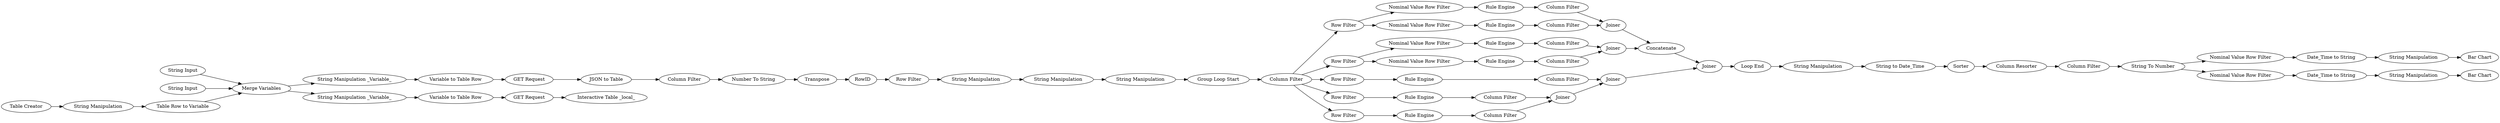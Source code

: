 digraph {
	"-1077124658195862620_79" [label="JSON to Table"]
	"-1986406444806578604_554" [label="String Manipulation _Variable_"]
	"2694342196689320140_352" [label="Rule Engine"]
	"2694342196689320140_363" [label="Column Filter"]
	"-1077124658195862620_84" [label=RowID]
	"-1986406444806578604_572" [label="Nominal Value Row Filter"]
	"2694342196689320140_392" [label="Row Filter"]
	"2694342196689320140_370" [label="Loop End"]
	"-1986406444806578604_566" [label="Variable to Table Row"]
	"2694342196689320140_386" [label="Rule Engine"]
	"-1986406444806578604_556" [label="String Input"]
	"2694342196689320140_356" [label="Rule Engine"]
	"2694342196689320140_368" [label=Joiner]
	"2694342196689320140_396" [label="Rule Engine"]
	"-1986406444806578604_565" [label="String Manipulation _Variable_"]
	"-1986406444806578604_583" [label="Bar Chart"]
	"2694342196689320140_393" [label=Joiner]
	"2694342196689320140_402" [label="Row Filter"]
	"2694342196689320140_398" [label="Column Filter"]
	"-1077124658195862620_85" [label="Row Filter"]
	"-1986406444806578604_560" [label="Table Creator"]
	"-1986406444806578604_579" [label="String Manipulation"]
	"2694342196689320140_387" [label="Rule Engine"]
	"2694342196689320140_401" [label=Joiner]
	"-1077124658195862620_96" [label="String Manipulation"]
	"2694342196689320140_355" [label="Row Filter"]
	"-1986406444806578604_576" [label="Date_Time to String"]
	"-1986406444806578604_574" [label="Interactive Table _local_"]
	"-1986406444806578604_558" [label="String Input"]
	"2694342196689320140_403" [label=Concatenate]
	"2694342196689320140_389" [label="Nominal Value Row Filter"]
	"-1077124658195862620_423" [label="Column Resorter"]
	"2694342196689320140_365" [label="Column Filter"]
	"-1077124658195862620_418" [label="String to Date_Time"]
	"-1986406444806578604_559" [label="String Manipulation"]
	"2694342196689320140_385" [label="Column Filter"]
	"-1986406444806578604_577" [label="Bar Chart"]
	"2694342196689320140_397" [label="Rule Engine"]
	"-1986406444806578604_581" [label="Date_Time to String"]
	"-1986406444806578604_582" [label="String Manipulation"]
	"-1986406444806578604_552" [label="GET Request"]
	"-1986406444806578604_562" [label="GET Request"]
	"-1986406444806578604_567" [label="Variable to Table Row"]
	"-1077124658195862620_94" [label="String Manipulation"]
	"2694342196689320140_399" [label="Nominal Value Row Filter"]
	"2694342196689320140_400" [label="Nominal Value Row Filter"]
	"-1986406444806578604_569" [label="Table Row to Variable"]
	"-1077124658195862620_95" [label="String Manipulation"]
	"2694342196689320140_388" [label="Column Filter"]
	"2694342196689320140_347" [label="Group Loop Start"]
	"-1077124658195862620_425" [label="String To Number"]
	"2694342196689320140_351" [label="Row Filter"]
	"2694342196689320140_391" [label="Nominal Value Row Filter"]
	"2694342196689320140_362" [label="Column Filter"]
	"-1077124658195862620_422" [label="Number To String"]
	"-1077124658195862620_83" [label=Transpose]
	"-1077124658195862620_424" [label="Column Filter"]
	"2694342196689320140_394" [label=Joiner]
	"2694342196689320140_361" [label=Joiner]
	"2694342196689320140_395" [label="Column Filter"]
	"-1077124658195862620_82" [label="Column Filter"]
	"-1986406444806578604_573" [label="Merge Variables"]
	"2694342196689320140_348" [label="Row Filter"]
	"-1077124658195862620_420" [label=Sorter]
	"-1986406444806578604_580" [label="Nominal Value Row Filter"]
	"2694342196689320140_349" [label="Column Filter"]
	"-1077124658195862620_419" [label="String Manipulation"]
	"2694342196689320140_350" [label="Rule Engine"]
	"2694342196689320140_392" -> "2694342196689320140_389"
	"-1986406444806578604_582" -> "-1986406444806578604_583"
	"2694342196689320140_385" -> "2694342196689320140_394"
	"2694342196689320140_398" -> "2694342196689320140_401"
	"2694342196689320140_368" -> "2694342196689320140_393"
	"2694342196689320140_397" -> "2694342196689320140_395"
	"-1986406444806578604_579" -> "-1986406444806578604_577"
	"2694342196689320140_349" -> "2694342196689320140_351"
	"-1077124658195862620_425" -> "-1986406444806578604_572"
	"2694342196689320140_394" -> "2694342196689320140_403"
	"-1077124658195862620_79" -> "-1077124658195862620_82"
	"2694342196689320140_365" -> "2694342196689320140_368"
	"-1077124658195862620_84" -> "-1077124658195862620_85"
	"-1077124658195862620_424" -> "-1077124658195862620_425"
	"2694342196689320140_352" -> "2694342196689320140_363"
	"-1077124658195862620_418" -> "-1077124658195862620_420"
	"2694342196689320140_350" -> "2694342196689320140_362"
	"-1986406444806578604_558" -> "-1986406444806578604_573"
	"-1986406444806578604_556" -> "-1986406444806578604_573"
	"2694342196689320140_396" -> "2694342196689320140_398"
	"2694342196689320140_401" -> "2694342196689320140_403"
	"-1077124658195862620_82" -> "-1077124658195862620_422"
	"-1986406444806578604_567" -> "-1986406444806578604_552"
	"2694342196689320140_402" -> "2694342196689320140_400"
	"-1986406444806578604_580" -> "-1986406444806578604_581"
	"2694342196689320140_392" -> "2694342196689320140_391"
	"2694342196689320140_402" -> "2694342196689320140_399"
	"2694342196689320140_391" -> "2694342196689320140_386"
	"-1986406444806578604_581" -> "-1986406444806578604_582"
	"2694342196689320140_355" -> "2694342196689320140_356"
	"2694342196689320140_361" -> "2694342196689320140_368"
	"-1077124658195862620_425" -> "-1986406444806578604_580"
	"2694342196689320140_399" -> "2694342196689320140_397"
	"-1077124658195862620_96" -> "2694342196689320140_347"
	"2694342196689320140_349" -> "2694342196689320140_392"
	"-1986406444806578604_565" -> "-1986406444806578604_566"
	"2694342196689320140_363" -> "2694342196689320140_361"
	"-1986406444806578604_569" -> "-1986406444806578604_573"
	"2694342196689320140_349" -> "2694342196689320140_402"
	"2694342196689320140_347" -> "2694342196689320140_349"
	"-1077124658195862620_423" -> "-1077124658195862620_424"
	"-1077124658195862620_94" -> "-1077124658195862620_95"
	"-1986406444806578604_554" -> "-1986406444806578604_567"
	"2694342196689320140_370" -> "-1077124658195862620_419"
	"-1077124658195862620_95" -> "-1077124658195862620_96"
	"-1986406444806578604_572" -> "-1986406444806578604_576"
	"-1077124658195862620_83" -> "-1077124658195862620_84"
	"2694342196689320140_389" -> "2694342196689320140_387"
	"2694342196689320140_349" -> "2694342196689320140_355"
	"-1077124658195862620_420" -> "-1077124658195862620_423"
	"2694342196689320140_393" -> "2694342196689320140_370"
	"-1077124658195862620_85" -> "-1077124658195862620_94"
	"2694342196689320140_386" -> "2694342196689320140_385"
	"2694342196689320140_351" -> "2694342196689320140_352"
	"-1986406444806578604_566" -> "-1986406444806578604_562"
	"2694342196689320140_387" -> "2694342196689320140_388"
	"-1986406444806578604_576" -> "-1986406444806578604_579"
	"2694342196689320140_403" -> "2694342196689320140_393"
	"-1077124658195862620_422" -> "-1077124658195862620_83"
	"2694342196689320140_356" -> "2694342196689320140_365"
	"2694342196689320140_400" -> "2694342196689320140_396"
	"2694342196689320140_349" -> "2694342196689320140_348"
	"2694342196689320140_362" -> "2694342196689320140_361"
	"-1077124658195862620_419" -> "-1077124658195862620_418"
	"-1986406444806578604_559" -> "-1986406444806578604_569"
	"-1986406444806578604_560" -> "-1986406444806578604_559"
	"-1986406444806578604_573" -> "-1986406444806578604_554"
	"2694342196689320140_395" -> "2694342196689320140_401"
	"2694342196689320140_388" -> "2694342196689320140_394"
	"-1986406444806578604_573" -> "-1986406444806578604_565"
	"-1986406444806578604_562" -> "-1986406444806578604_574"
	"-1986406444806578604_552" -> "-1077124658195862620_79"
	"2694342196689320140_348" -> "2694342196689320140_350"
	rankdir=LR
}
